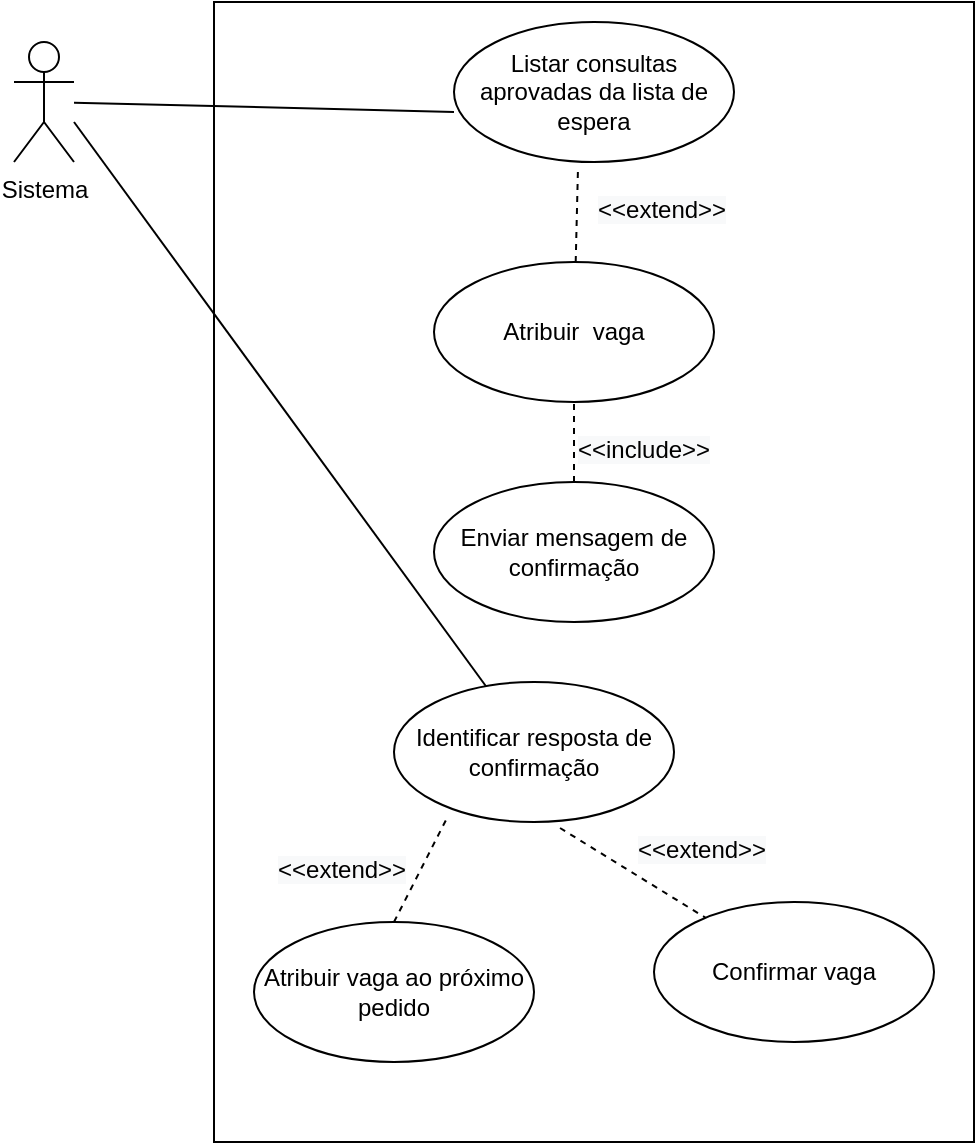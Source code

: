 <mxfile version="14.2.3" type="github"><diagram id="0W2zo42PkyVGST7BwIjM" name="Page-1"><mxGraphModel dx="868" dy="425" grid="1" gridSize="10" guides="1" tooltips="1" connect="1" arrows="1" fold="1" page="1" pageScale="1" pageWidth="827" pageHeight="1169" math="0" shadow="0"><root><mxCell id="0"/><mxCell id="1" parent="0"/><mxCell id="mDqLM9UFNuPbhANfnSvR-20" value="" style="rounded=0;whiteSpace=wrap;html=1;" vertex="1" parent="1"><mxGeometry x="130" y="20" width="380" height="570" as="geometry"/></mxCell><mxCell id="mDqLM9UFNuPbhANfnSvR-1" value="Sistema" style="shape=umlActor;verticalLabelPosition=bottom;verticalAlign=top;html=1;outlineConnect=0;" vertex="1" parent="1"><mxGeometry x="30" y="40" width="30" height="60" as="geometry"/></mxCell><mxCell id="mDqLM9UFNuPbhANfnSvR-4" value="Listar consultas aprovadas da lista de espera" style="ellipse;whiteSpace=wrap;html=1;" vertex="1" parent="1"><mxGeometry x="250" y="30" width="140" height="70" as="geometry"/></mxCell><mxCell id="mDqLM9UFNuPbhANfnSvR-5" value="Atribuir&amp;nbsp; vaga" style="ellipse;whiteSpace=wrap;html=1;" vertex="1" parent="1"><mxGeometry x="240" y="150" width="140" height="70" as="geometry"/></mxCell><mxCell id="mDqLM9UFNuPbhANfnSvR-6" value="" style="endArrow=none;dashed=1;html=1;entryX=0.443;entryY=1.029;entryDx=0;entryDy=0;entryPerimeter=0;" edge="1" parent="1" source="mDqLM9UFNuPbhANfnSvR-5" target="mDqLM9UFNuPbhANfnSvR-4"><mxGeometry width="50" height="50" relative="1" as="geometry"><mxPoint x="390" y="260" as="sourcePoint"/><mxPoint x="440" y="210" as="targetPoint"/></mxGeometry></mxCell><mxCell id="mDqLM9UFNuPbhANfnSvR-7" value="&lt;span style=&quot;color: rgb(0, 0, 0); font-family: helvetica; font-size: 12px; font-style: normal; font-weight: 400; letter-spacing: normal; text-align: center; text-indent: 0px; text-transform: none; word-spacing: 0px; background-color: rgb(248, 249, 250); display: inline; float: none;&quot;&gt;&amp;lt;&amp;lt;extend&amp;gt;&amp;gt;&lt;/span&gt;" style="text;whiteSpace=wrap;html=1;" vertex="1" parent="1"><mxGeometry x="320" y="110" width="90" height="30" as="geometry"/></mxCell><mxCell id="mDqLM9UFNuPbhANfnSvR-8" value="Enviar mensagem de confirmação" style="ellipse;whiteSpace=wrap;html=1;" vertex="1" parent="1"><mxGeometry x="240" y="260" width="140" height="70" as="geometry"/></mxCell><mxCell id="mDqLM9UFNuPbhANfnSvR-9" value="" style="endArrow=none;dashed=1;html=1;entryX=0.5;entryY=1;entryDx=0;entryDy=0;" edge="1" parent="1" source="mDqLM9UFNuPbhANfnSvR-8" target="mDqLM9UFNuPbhANfnSvR-5"><mxGeometry width="50" height="50" relative="1" as="geometry"><mxPoint x="390" y="250" as="sourcePoint"/><mxPoint x="440" y="200" as="targetPoint"/></mxGeometry></mxCell><mxCell id="mDqLM9UFNuPbhANfnSvR-10" value="&lt;span style=&quot;color: rgb(0 , 0 , 0) ; font-family: &amp;#34;helvetica&amp;#34; ; font-size: 12px ; font-style: normal ; font-weight: 400 ; letter-spacing: normal ; text-align: center ; text-indent: 0px ; text-transform: none ; word-spacing: 0px ; background-color: rgb(248 , 249 , 250) ; display: inline ; float: none&quot;&gt;&amp;lt;&amp;lt;include&amp;gt;&amp;gt;&lt;/span&gt;" style="text;whiteSpace=wrap;html=1;" vertex="1" parent="1"><mxGeometry x="310" y="230" width="90" height="30" as="geometry"/></mxCell><mxCell id="mDqLM9UFNuPbhANfnSvR-11" value="" style="endArrow=none;html=1;entryX=0;entryY=0.642;entryDx=0;entryDy=0;entryPerimeter=0;" edge="1" parent="1" source="mDqLM9UFNuPbhANfnSvR-1" target="mDqLM9UFNuPbhANfnSvR-4"><mxGeometry width="50" height="50" relative="1" as="geometry"><mxPoint x="390" y="250" as="sourcePoint"/><mxPoint x="440" y="200" as="targetPoint"/></mxGeometry></mxCell><mxCell id="mDqLM9UFNuPbhANfnSvR-12" value="Identificar resposta de confirmação" style="ellipse;whiteSpace=wrap;html=1;" vertex="1" parent="1"><mxGeometry x="220" y="360" width="140" height="70" as="geometry"/></mxCell><mxCell id="mDqLM9UFNuPbhANfnSvR-13" value="" style="endArrow=none;html=1;" edge="1" parent="1" source="mDqLM9UFNuPbhANfnSvR-12"><mxGeometry width="50" height="50" relative="1" as="geometry"><mxPoint x="390" y="250" as="sourcePoint"/><mxPoint x="60" y="80" as="targetPoint"/></mxGeometry></mxCell><mxCell id="mDqLM9UFNuPbhANfnSvR-14" value="Atribuir vaga ao próximo pedido" style="ellipse;whiteSpace=wrap;html=1;" vertex="1" parent="1"><mxGeometry x="150" y="480" width="140" height="70" as="geometry"/></mxCell><mxCell id="mDqLM9UFNuPbhANfnSvR-15" value="" style="endArrow=none;dashed=1;html=1;entryX=0.193;entryY=0.957;entryDx=0;entryDy=0;exitX=0.5;exitY=0;exitDx=0;exitDy=0;entryPerimeter=0;" edge="1" parent="1" source="mDqLM9UFNuPbhANfnSvR-14" target="mDqLM9UFNuPbhANfnSvR-12"><mxGeometry width="50" height="50" relative="1" as="geometry"><mxPoint x="390" y="370" as="sourcePoint"/><mxPoint x="440" y="320" as="targetPoint"/></mxGeometry></mxCell><mxCell id="mDqLM9UFNuPbhANfnSvR-16" value="&lt;span style=&quot;color: rgb(0, 0, 0); font-family: helvetica; font-size: 12px; font-style: normal; font-weight: 400; letter-spacing: normal; text-align: center; text-indent: 0px; text-transform: none; word-spacing: 0px; background-color: rgb(248, 249, 250); display: inline; float: none;&quot;&gt;&amp;lt;&amp;lt;extend&amp;gt;&amp;gt;&lt;/span&gt;" style="text;whiteSpace=wrap;html=1;" vertex="1" parent="1"><mxGeometry x="160" y="440" width="90" height="30" as="geometry"/></mxCell><mxCell id="mDqLM9UFNuPbhANfnSvR-17" value="Confirmar vaga" style="ellipse;whiteSpace=wrap;html=1;" vertex="1" parent="1"><mxGeometry x="350" y="470" width="140" height="70" as="geometry"/></mxCell><mxCell id="mDqLM9UFNuPbhANfnSvR-18" value="" style="endArrow=none;dashed=1;html=1;exitX=0.593;exitY=1.043;exitDx=0;exitDy=0;exitPerimeter=0;" edge="1" parent="1" source="mDqLM9UFNuPbhANfnSvR-12" target="mDqLM9UFNuPbhANfnSvR-17"><mxGeometry width="50" height="50" relative="1" as="geometry"><mxPoint x="390" y="370" as="sourcePoint"/><mxPoint x="440" y="320" as="targetPoint"/></mxGeometry></mxCell><mxCell id="mDqLM9UFNuPbhANfnSvR-19" value="&lt;span style=&quot;color: rgb(0, 0, 0); font-family: helvetica; font-size: 12px; font-style: normal; font-weight: 400; letter-spacing: normal; text-align: center; text-indent: 0px; text-transform: none; word-spacing: 0px; background-color: rgb(248, 249, 250); display: inline; float: none;&quot;&gt;&amp;lt;&amp;lt;extend&amp;gt;&amp;gt;&lt;/span&gt;" style="text;whiteSpace=wrap;html=1;" vertex="1" parent="1"><mxGeometry x="340" y="430" width="90" height="30" as="geometry"/></mxCell></root></mxGraphModel></diagram></mxfile>